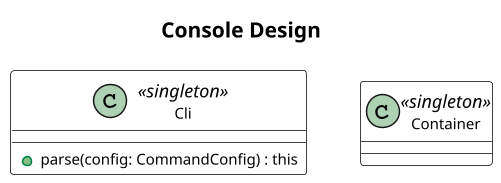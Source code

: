 @startuml
title Console Design
scale 1.5

skinparam {
    defaultFontName                 Hasklig
    classBorderColor                black
    objectBackgroundColor           white
    classBackgroundColor            white
    circledCharacterFontColorn      black
    circledCharacterFontSize        16
    circledCharacterFontStyle       bold
    circledCharacterFontName        courier
    circledCharacterRadius          11
    classAttributeFontColor         black
    classAttributeFontSize          10
    classAttributeIconSize          10
    classAttributeFontStyle         plain
    classAttributeFontName          Source Code Pro
    headerFontColor                 red
    headerFontSize                  20
    headerFontStyle                 plain
}


class Cli <<singleton>>   {
    +parse(config: CommandConfig) : this
}
class Container <<singleton>> {

}

'
'
'abstract class AbstractList
'abstract AbstractCollection
'interface List
'interface Collection
'
'List <|-- AbstractList
'Collection <|-- AbstractCollection
'
'Collection <|- List
'AbstractCollection <|- AbstractList
'AbstractList <|-- ArrayList
'
'class ArrayList {
'Object[] elementData
'size()
'}
'
'enum TimeUnit {
'DAYS
'HOURS
'MINUTES
'}

@enduml